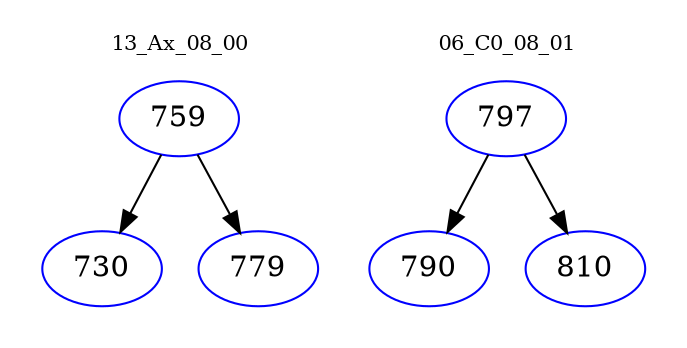 digraph{
subgraph cluster_0 {
color = white
label = "13_Ax_08_00";
fontsize=10;
T0_759 [label="759", color="blue"]
T0_759 -> T0_730 [color="black"]
T0_730 [label="730", color="blue"]
T0_759 -> T0_779 [color="black"]
T0_779 [label="779", color="blue"]
}
subgraph cluster_1 {
color = white
label = "06_C0_08_01";
fontsize=10;
T1_797 [label="797", color="blue"]
T1_797 -> T1_790 [color="black"]
T1_790 [label="790", color="blue"]
T1_797 -> T1_810 [color="black"]
T1_810 [label="810", color="blue"]
}
}
